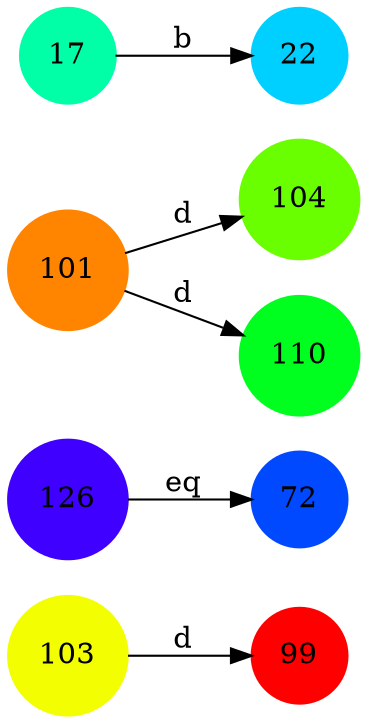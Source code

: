 digraph A {
rankdir = LR;
node [shape=circle,style=filled,color="0.0 1.0 1.0"] 99
node [shape=circle,style=filled,color="0.619 1.0 1.0"] 72
node [shape=circle,style=filled,color="0.708 1.0 1.0"] 126
node [shape=circle,style=filled,color="0.175 1.0 1.0"] 103
node [shape=circle,style=filled,color="0.086 1.0 1.0"] 101
node [shape=circle,style=filled,color="0.264 1.0 1.0"] 104
node [shape=circle,style=filled,color="0.531 1.0 1.0"] 22
node [shape=circle,style=filled,color="0.353 1.0 1.0"] 110
node [shape=circle,style=filled,color="0.442 1.0 1.0"] 17
101 -> 104 [label="d" ]
17 -> 22 [label="b" ]
101 -> 110 [label="d" ]
103 -> 99 [label="d" ]
126 -> 72 [label="eq" ]
}
